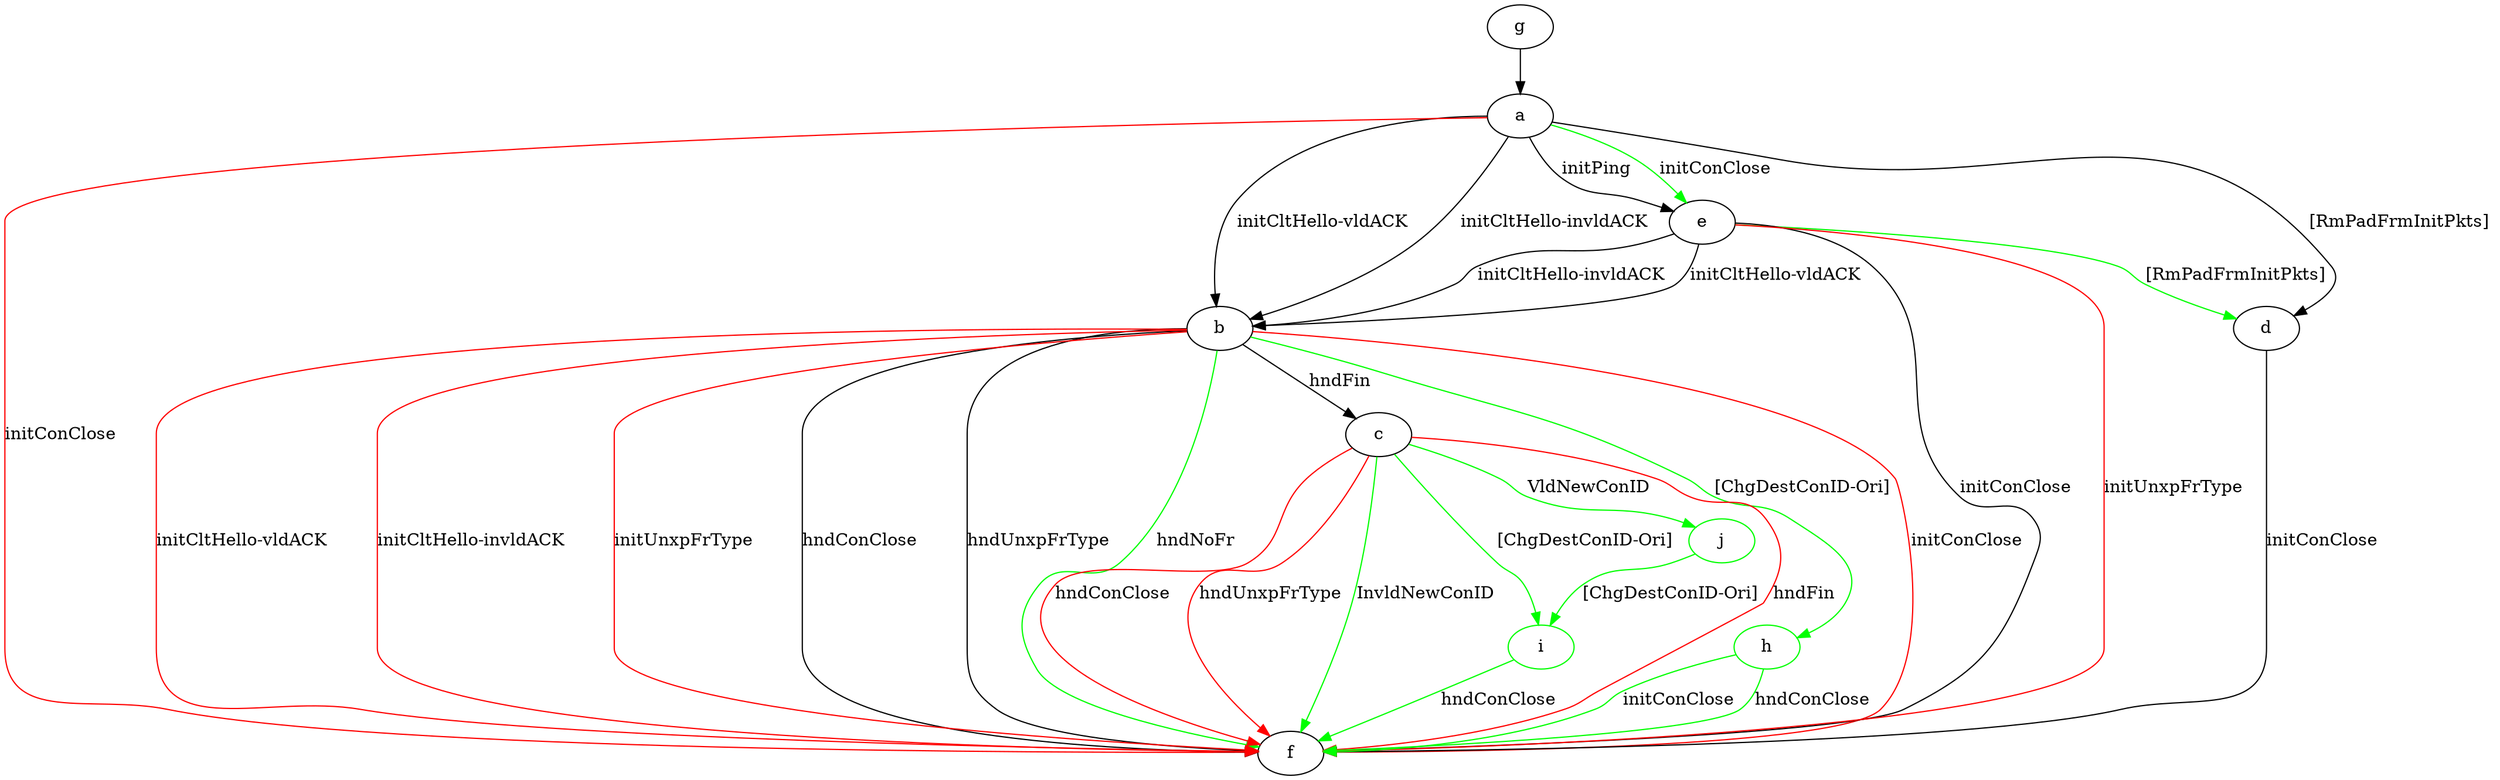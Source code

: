 digraph "" {
	a -> b	[key=0,
		label="initCltHello-vldACK "];
	a -> b	[key=1,
		label="initCltHello-invldACK "];
	a -> d	[key=0,
		label="[RmPadFrmInitPkts] "];
	a -> e	[key=0,
		label="initPing "];
	a -> e	[key=1,
		color=green,
		label="initConClose "];
	a -> f	[key=0,
		color=red,
		label="initConClose "];
	b -> c	[key=0,
		label="hndFin "];
	b -> f	[key=0,
		label="hndConClose "];
	b -> f	[key=1,
		label="hndUnxpFrType "];
	b -> f	[key=2,
		color=green,
		label="hndNoFr "];
	b -> f	[key=3,
		color=red,
		label="initConClose "];
	b -> f	[key=4,
		color=red,
		label="initCltHello-vldACK "];
	b -> f	[key=5,
		color=red,
		label="initCltHello-invldACK "];
	b -> f	[key=6,
		color=red,
		label="initUnxpFrType "];
	h	[color=green];
	b -> h	[key=0,
		color=green,
		label="[ChgDestConID-Ori] "];
	c -> f	[key=0,
		color=green,
		label="InvldNewConID "];
	c -> f	[key=1,
		color=red,
		label="hndFin "];
	c -> f	[key=2,
		color=red,
		label="hndConClose "];
	c -> f	[key=3,
		color=red,
		label="hndUnxpFrType "];
	i	[color=green];
	c -> i	[key=0,
		color=green,
		label="[ChgDestConID-Ori] "];
	j	[color=green];
	c -> j	[key=0,
		color=green,
		label="VldNewConID "];
	d -> f	[key=0,
		label="initConClose "];
	e -> b	[key=0,
		label="initCltHello-vldACK "];
	e -> b	[key=1,
		label="initCltHello-invldACK "];
	e -> d	[key=0,
		color=green,
		label="[RmPadFrmInitPkts] "];
	e -> f	[key=0,
		label="initConClose "];
	e -> f	[key=1,
		color=red,
		label="initUnxpFrType "];
	g -> a	[key=0];
	h -> f	[key=0,
		color=green,
		label="initConClose "];
	h -> f	[key=1,
		color=green,
		label="hndConClose "];
	i -> f	[key=0,
		color=green,
		label="hndConClose "];
	j -> i	[key=0,
		color=green,
		label="[ChgDestConID-Ori] "];
}
